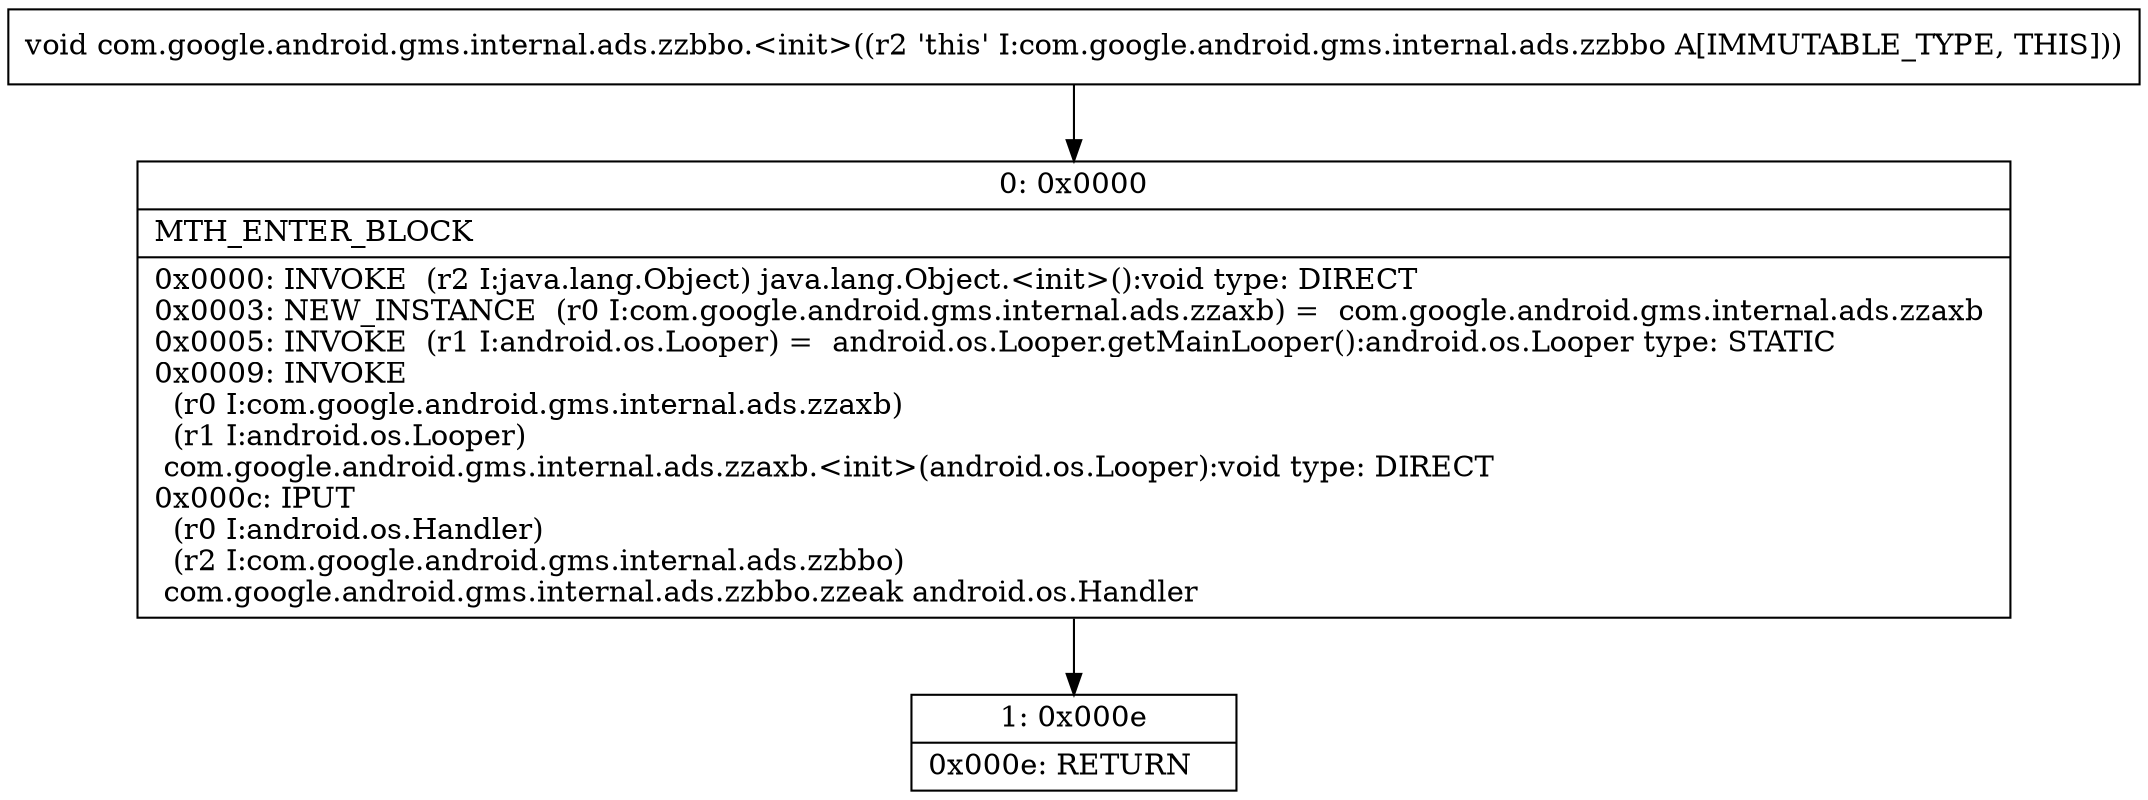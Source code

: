 digraph "CFG forcom.google.android.gms.internal.ads.zzbbo.\<init\>()V" {
Node_0 [shape=record,label="{0\:\ 0x0000|MTH_ENTER_BLOCK\l|0x0000: INVOKE  (r2 I:java.lang.Object) java.lang.Object.\<init\>():void type: DIRECT \l0x0003: NEW_INSTANCE  (r0 I:com.google.android.gms.internal.ads.zzaxb) =  com.google.android.gms.internal.ads.zzaxb \l0x0005: INVOKE  (r1 I:android.os.Looper) =  android.os.Looper.getMainLooper():android.os.Looper type: STATIC \l0x0009: INVOKE  \l  (r0 I:com.google.android.gms.internal.ads.zzaxb)\l  (r1 I:android.os.Looper)\l com.google.android.gms.internal.ads.zzaxb.\<init\>(android.os.Looper):void type: DIRECT \l0x000c: IPUT  \l  (r0 I:android.os.Handler)\l  (r2 I:com.google.android.gms.internal.ads.zzbbo)\l com.google.android.gms.internal.ads.zzbbo.zzeak android.os.Handler \l}"];
Node_1 [shape=record,label="{1\:\ 0x000e|0x000e: RETURN   \l}"];
MethodNode[shape=record,label="{void com.google.android.gms.internal.ads.zzbbo.\<init\>((r2 'this' I:com.google.android.gms.internal.ads.zzbbo A[IMMUTABLE_TYPE, THIS])) }"];
MethodNode -> Node_0;
Node_0 -> Node_1;
}

